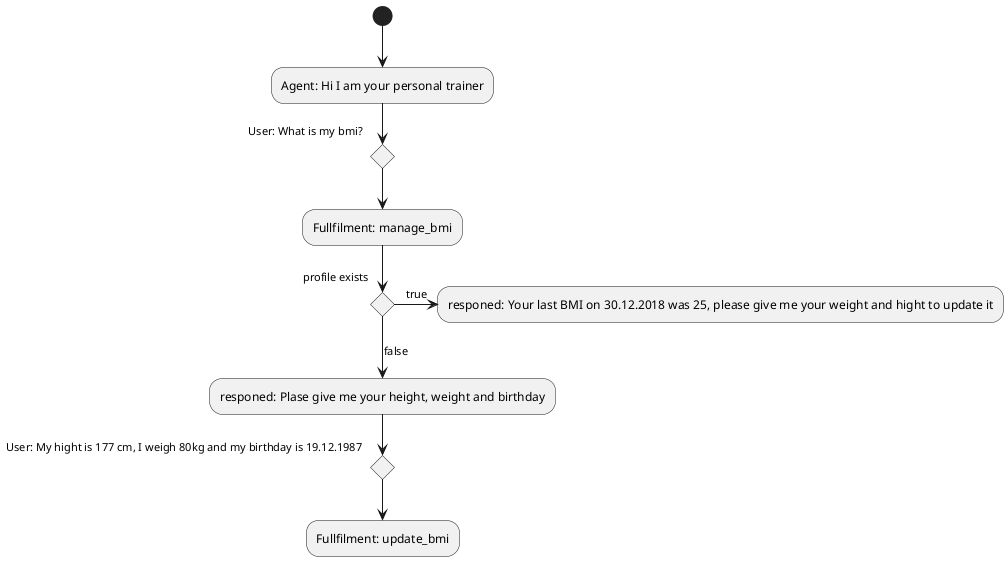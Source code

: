 @startuml
(*) --> "Agent: Hi I am your personal trainer"

if "User: What is my bmi?" then
  --> "Fullfilment: manage_bmi"
  if "profile exists" then
    -> [true] "responed: Your last BMI on 30.12.2018 was 25, please give me your weight and hight to update it"
  else 
    --> [false] "responed: Plase give me your height, weight and birthday"
    if "User: My hight is 177 cm, I weigh 80kg and my birthday is 19.12.1987"
    --> "Fullfilment: update_bmi"
endif

@enduml
